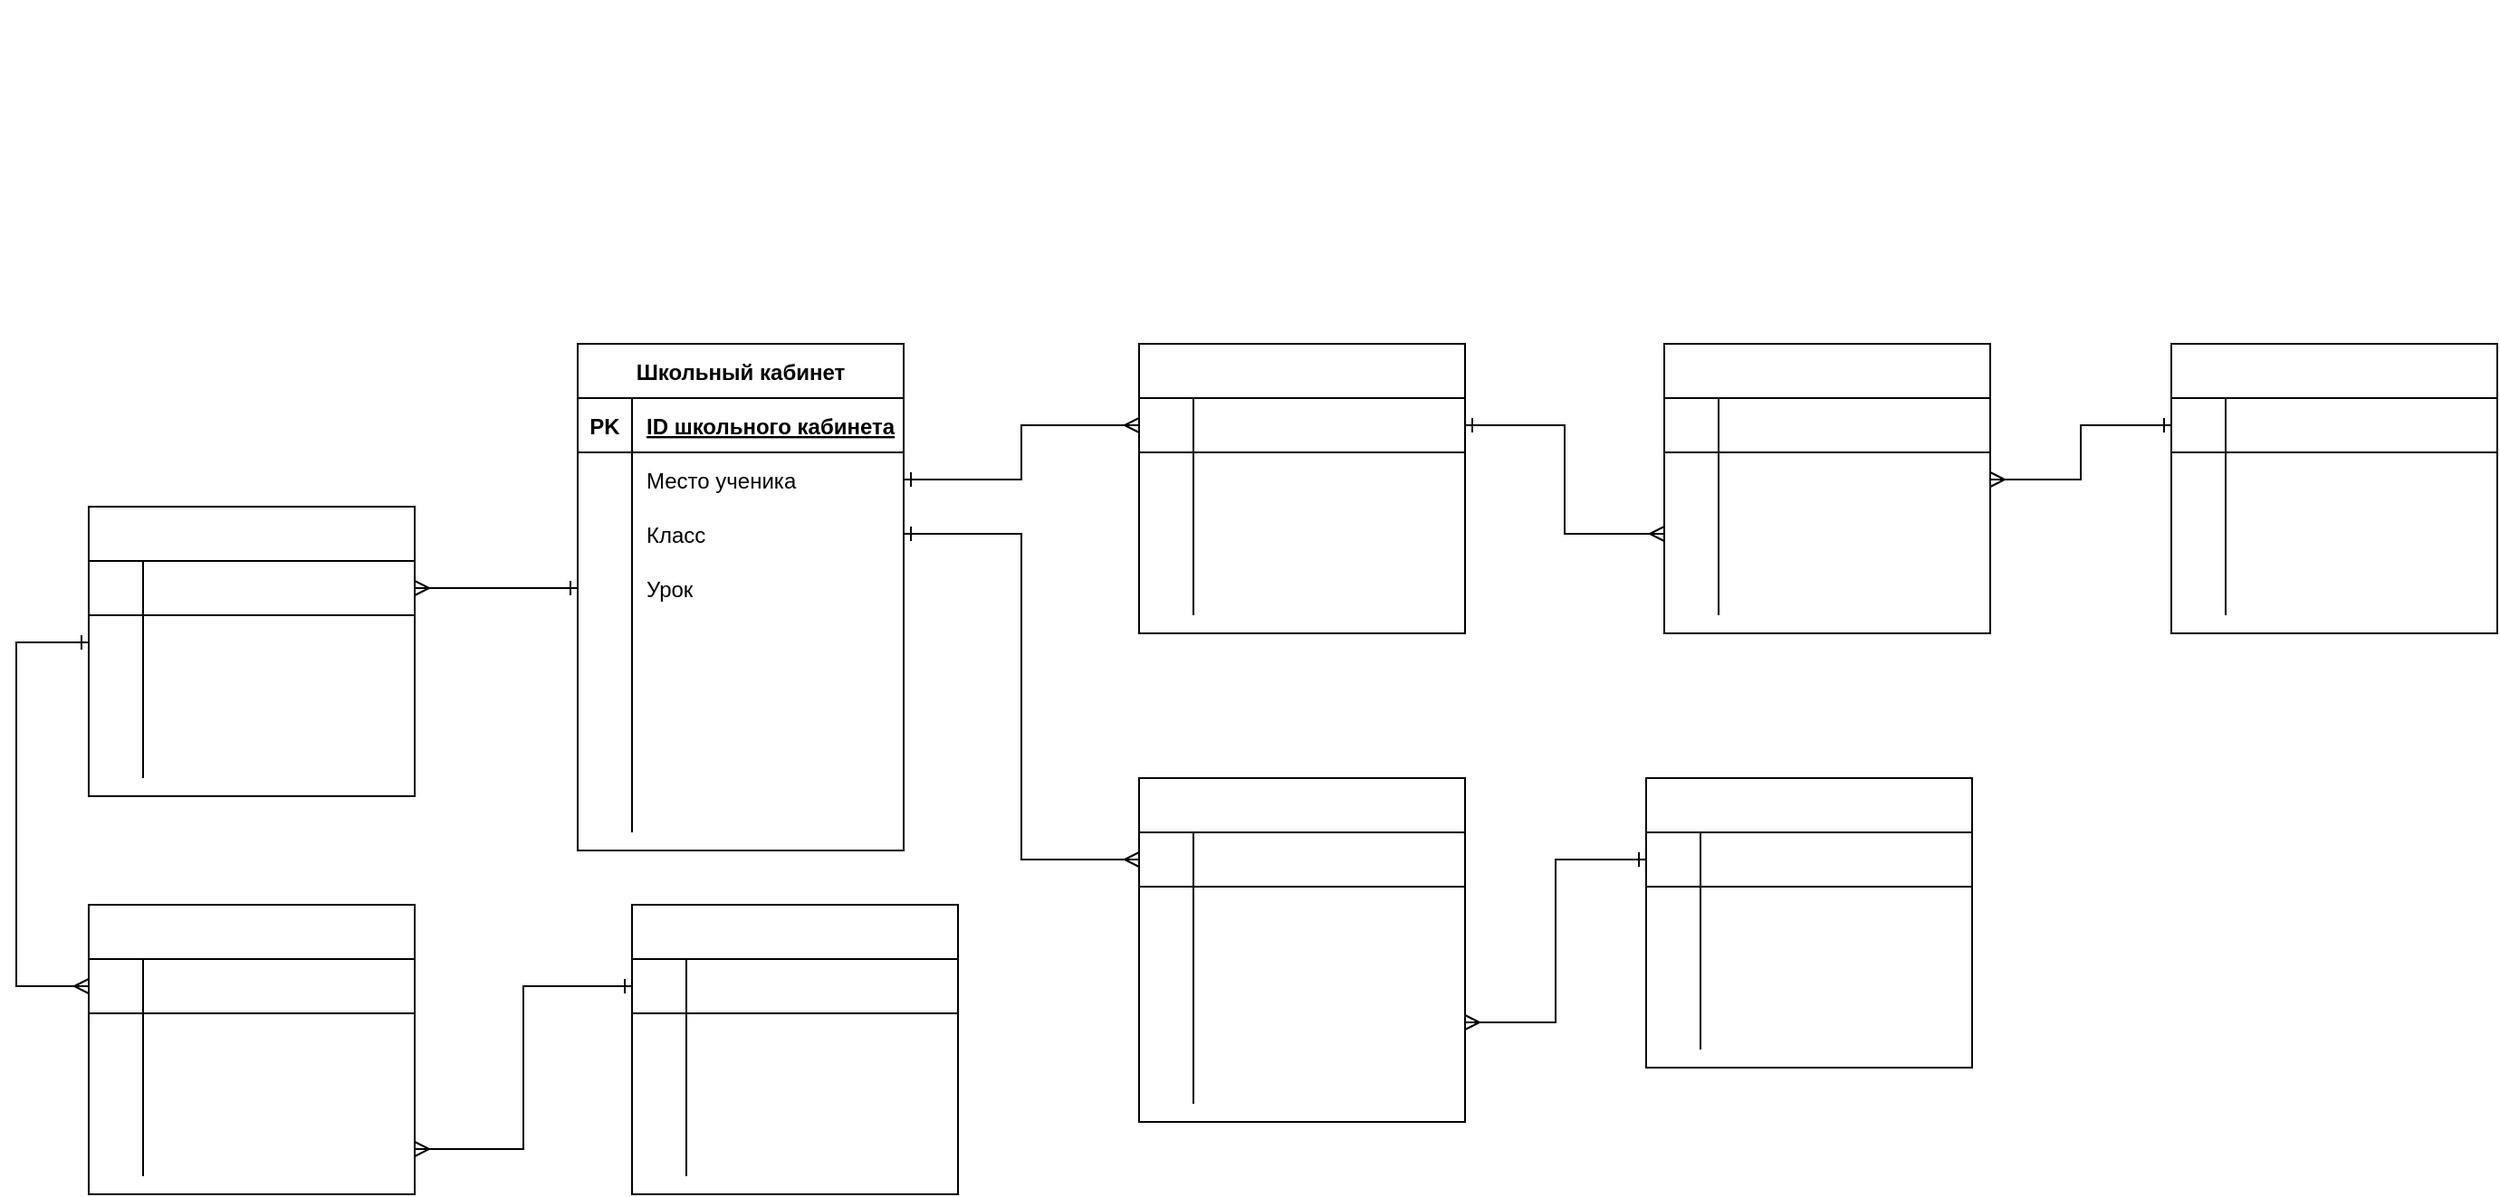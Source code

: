 <mxfile version="20.2.4" type="github">
  <diagram id="mgIscLYzWjG_LxlrnNOY" name="Страница 1">
    <mxGraphModel dx="1822" dy="794" grid="1" gridSize="10" guides="1" tooltips="1" connect="1" arrows="1" fold="1" page="0" pageScale="1" pageWidth="827" pageHeight="1169" math="0" shadow="0">
      <root>
        <mxCell id="0" />
        <mxCell id="1" parent="0" />
        <mxCell id="fdWLdRdIcD11MEyXuw23-1" value="Школьный кабинет" style="shape=table;startSize=30;container=1;collapsible=1;childLayout=tableLayout;fixedRows=1;rowLines=0;fontStyle=1;align=center;resizeLast=1;" vertex="1" parent="1">
          <mxGeometry x="50" y="190" width="180" height="280" as="geometry" />
        </mxCell>
        <mxCell id="fdWLdRdIcD11MEyXuw23-2" value="" style="shape=tableRow;horizontal=0;startSize=0;swimlaneHead=0;swimlaneBody=0;fillColor=none;collapsible=0;dropTarget=0;points=[[0,0.5],[1,0.5]];portConstraint=eastwest;top=0;left=0;right=0;bottom=1;" vertex="1" parent="fdWLdRdIcD11MEyXuw23-1">
          <mxGeometry y="30" width="180" height="30" as="geometry" />
        </mxCell>
        <mxCell id="fdWLdRdIcD11MEyXuw23-3" value="PK" style="shape=partialRectangle;connectable=0;fillColor=none;top=0;left=0;bottom=0;right=0;fontStyle=1;overflow=hidden;" vertex="1" parent="fdWLdRdIcD11MEyXuw23-2">
          <mxGeometry width="30" height="30" as="geometry">
            <mxRectangle width="30" height="30" as="alternateBounds" />
          </mxGeometry>
        </mxCell>
        <mxCell id="fdWLdRdIcD11MEyXuw23-4" value="ID школьного кабинета" style="shape=partialRectangle;connectable=0;fillColor=none;top=0;left=0;bottom=0;right=0;align=left;spacingLeft=6;fontStyle=5;overflow=hidden;" vertex="1" parent="fdWLdRdIcD11MEyXuw23-2">
          <mxGeometry x="30" width="150" height="30" as="geometry">
            <mxRectangle width="150" height="30" as="alternateBounds" />
          </mxGeometry>
        </mxCell>
        <mxCell id="fdWLdRdIcD11MEyXuw23-5" value="" style="shape=tableRow;horizontal=0;startSize=0;swimlaneHead=0;swimlaneBody=0;fillColor=none;collapsible=0;dropTarget=0;points=[[0,0.5],[1,0.5]];portConstraint=eastwest;top=0;left=0;right=0;bottom=0;" vertex="1" parent="fdWLdRdIcD11MEyXuw23-1">
          <mxGeometry y="60" width="180" height="30" as="geometry" />
        </mxCell>
        <mxCell id="fdWLdRdIcD11MEyXuw23-6" value="" style="shape=partialRectangle;connectable=0;fillColor=none;top=0;left=0;bottom=0;right=0;editable=1;overflow=hidden;" vertex="1" parent="fdWLdRdIcD11MEyXuw23-5">
          <mxGeometry width="30" height="30" as="geometry">
            <mxRectangle width="30" height="30" as="alternateBounds" />
          </mxGeometry>
        </mxCell>
        <mxCell id="fdWLdRdIcD11MEyXuw23-7" value="Место ученика" style="shape=partialRectangle;connectable=0;fillColor=none;top=0;left=0;bottom=0;right=0;align=left;spacingLeft=6;overflow=hidden;" vertex="1" parent="fdWLdRdIcD11MEyXuw23-5">
          <mxGeometry x="30" width="150" height="30" as="geometry">
            <mxRectangle width="150" height="30" as="alternateBounds" />
          </mxGeometry>
        </mxCell>
        <mxCell id="fdWLdRdIcD11MEyXuw23-8" value="" style="shape=tableRow;horizontal=0;startSize=0;swimlaneHead=0;swimlaneBody=0;fillColor=none;collapsible=0;dropTarget=0;points=[[0,0.5],[1,0.5]];portConstraint=eastwest;top=0;left=0;right=0;bottom=0;" vertex="1" parent="fdWLdRdIcD11MEyXuw23-1">
          <mxGeometry y="90" width="180" height="30" as="geometry" />
        </mxCell>
        <mxCell id="fdWLdRdIcD11MEyXuw23-9" value="" style="shape=partialRectangle;connectable=0;fillColor=none;top=0;left=0;bottom=0;right=0;editable=1;overflow=hidden;" vertex="1" parent="fdWLdRdIcD11MEyXuw23-8">
          <mxGeometry width="30" height="30" as="geometry">
            <mxRectangle width="30" height="30" as="alternateBounds" />
          </mxGeometry>
        </mxCell>
        <mxCell id="fdWLdRdIcD11MEyXuw23-10" value="Класс" style="shape=partialRectangle;connectable=0;fillColor=none;top=0;left=0;bottom=0;right=0;align=left;spacingLeft=6;overflow=hidden;" vertex="1" parent="fdWLdRdIcD11MEyXuw23-8">
          <mxGeometry x="30" width="150" height="30" as="geometry">
            <mxRectangle width="150" height="30" as="alternateBounds" />
          </mxGeometry>
        </mxCell>
        <mxCell id="fdWLdRdIcD11MEyXuw23-11" value="" style="shape=tableRow;horizontal=0;startSize=0;swimlaneHead=0;swimlaneBody=0;fillColor=none;collapsible=0;dropTarget=0;points=[[0,0.5],[1,0.5]];portConstraint=eastwest;top=0;left=0;right=0;bottom=0;" vertex="1" parent="fdWLdRdIcD11MEyXuw23-1">
          <mxGeometry y="120" width="180" height="30" as="geometry" />
        </mxCell>
        <mxCell id="fdWLdRdIcD11MEyXuw23-12" value="" style="shape=partialRectangle;connectable=0;fillColor=none;top=0;left=0;bottom=0;right=0;editable=1;overflow=hidden;" vertex="1" parent="fdWLdRdIcD11MEyXuw23-11">
          <mxGeometry width="30" height="30" as="geometry">
            <mxRectangle width="30" height="30" as="alternateBounds" />
          </mxGeometry>
        </mxCell>
        <mxCell id="fdWLdRdIcD11MEyXuw23-13" value="Урок" style="shape=partialRectangle;connectable=0;fillColor=none;top=0;left=0;bottom=0;right=0;align=left;spacingLeft=6;overflow=hidden;" vertex="1" parent="fdWLdRdIcD11MEyXuw23-11">
          <mxGeometry x="30" width="150" height="30" as="geometry">
            <mxRectangle width="150" height="30" as="alternateBounds" />
          </mxGeometry>
        </mxCell>
        <mxCell id="fdWLdRdIcD11MEyXuw23-115" value="" style="shape=tableRow;horizontal=0;startSize=0;swimlaneHead=0;swimlaneBody=0;fillColor=none;collapsible=0;dropTarget=0;points=[[0,0.5],[1,0.5]];portConstraint=eastwest;top=0;left=0;right=0;bottom=0;labelBackgroundColor=none;fontSize=14;fontColor=#FFFFFF;" vertex="1" parent="fdWLdRdIcD11MEyXuw23-1">
          <mxGeometry y="150" width="180" height="30" as="geometry" />
        </mxCell>
        <mxCell id="fdWLdRdIcD11MEyXuw23-116" value="" style="shape=partialRectangle;connectable=0;fillColor=none;top=0;left=0;bottom=0;right=0;editable=1;overflow=hidden;labelBackgroundColor=none;fontSize=14;fontColor=#FFFFFF;" vertex="1" parent="fdWLdRdIcD11MEyXuw23-115">
          <mxGeometry width="30" height="30" as="geometry">
            <mxRectangle width="30" height="30" as="alternateBounds" />
          </mxGeometry>
        </mxCell>
        <mxCell id="fdWLdRdIcD11MEyXuw23-117" value="Дата" style="shape=partialRectangle;connectable=0;fillColor=none;top=0;left=0;bottom=0;right=0;align=left;spacingLeft=6;overflow=hidden;labelBackgroundColor=none;fontSize=14;fontColor=#FFFFFF;" vertex="1" parent="fdWLdRdIcD11MEyXuw23-115">
          <mxGeometry x="30" width="150" height="30" as="geometry">
            <mxRectangle width="150" height="30" as="alternateBounds" />
          </mxGeometry>
        </mxCell>
        <mxCell id="fdWLdRdIcD11MEyXuw23-15" value="" style="shape=tableRow;horizontal=0;startSize=0;swimlaneHead=0;swimlaneBody=0;fillColor=none;collapsible=0;dropTarget=0;points=[[0,0.5],[1,0.5]];portConstraint=eastwest;top=0;left=0;right=0;bottom=0;labelBackgroundColor=none;fontSize=14;fontColor=#FFFFFF;" vertex="1" parent="fdWLdRdIcD11MEyXuw23-1">
          <mxGeometry y="180" width="180" height="30" as="geometry" />
        </mxCell>
        <mxCell id="fdWLdRdIcD11MEyXuw23-16" value="" style="shape=partialRectangle;connectable=0;fillColor=none;top=0;left=0;bottom=0;right=0;editable=1;overflow=hidden;labelBackgroundColor=none;fontSize=14;fontColor=#FFFFFF;" vertex="1" parent="fdWLdRdIcD11MEyXuw23-15">
          <mxGeometry width="30" height="30" as="geometry">
            <mxRectangle width="30" height="30" as="alternateBounds" />
          </mxGeometry>
        </mxCell>
        <mxCell id="fdWLdRdIcD11MEyXuw23-17" value="" style="shape=partialRectangle;connectable=0;fillColor=none;top=0;left=0;bottom=0;right=0;align=left;spacingLeft=6;overflow=hidden;labelBackgroundColor=none;fontSize=14;fontColor=#FFFFFF;" vertex="1" parent="fdWLdRdIcD11MEyXuw23-15">
          <mxGeometry x="30" width="150" height="30" as="geometry">
            <mxRectangle width="150" height="30" as="alternateBounds" />
          </mxGeometry>
        </mxCell>
        <mxCell id="fdWLdRdIcD11MEyXuw23-18" value="" style="shape=tableRow;horizontal=0;startSize=0;swimlaneHead=0;swimlaneBody=0;fillColor=none;collapsible=0;dropTarget=0;points=[[0,0.5],[1,0.5]];portConstraint=eastwest;top=0;left=0;right=0;bottom=0;labelBackgroundColor=none;fontSize=14;fontColor=#FFFFFF;" vertex="1" parent="fdWLdRdIcD11MEyXuw23-1">
          <mxGeometry y="210" width="180" height="30" as="geometry" />
        </mxCell>
        <mxCell id="fdWLdRdIcD11MEyXuw23-19" value="" style="shape=partialRectangle;connectable=0;fillColor=none;top=0;left=0;bottom=0;right=0;editable=1;overflow=hidden;labelBackgroundColor=none;fontSize=14;fontColor=#FFFFFF;" vertex="1" parent="fdWLdRdIcD11MEyXuw23-18">
          <mxGeometry width="30" height="30" as="geometry">
            <mxRectangle width="30" height="30" as="alternateBounds" />
          </mxGeometry>
        </mxCell>
        <mxCell id="fdWLdRdIcD11MEyXuw23-20" value="" style="shape=partialRectangle;connectable=0;fillColor=none;top=0;left=0;bottom=0;right=0;align=left;spacingLeft=6;overflow=hidden;labelBackgroundColor=none;fontSize=14;fontColor=#FFFFFF;" vertex="1" parent="fdWLdRdIcD11MEyXuw23-18">
          <mxGeometry x="30" width="150" height="30" as="geometry">
            <mxRectangle width="150" height="30" as="alternateBounds" />
          </mxGeometry>
        </mxCell>
        <mxCell id="fdWLdRdIcD11MEyXuw23-21" value="" style="shape=tableRow;horizontal=0;startSize=0;swimlaneHead=0;swimlaneBody=0;fillColor=none;collapsible=0;dropTarget=0;points=[[0,0.5],[1,0.5]];portConstraint=eastwest;top=0;left=0;right=0;bottom=0;labelBackgroundColor=none;fontSize=14;fontColor=#FFFFFF;" vertex="1" parent="fdWLdRdIcD11MEyXuw23-1">
          <mxGeometry y="240" width="180" height="30" as="geometry" />
        </mxCell>
        <mxCell id="fdWLdRdIcD11MEyXuw23-22" value="" style="shape=partialRectangle;connectable=0;fillColor=none;top=0;left=0;bottom=0;right=0;editable=1;overflow=hidden;labelBackgroundColor=none;fontSize=14;fontColor=#FFFFFF;" vertex="1" parent="fdWLdRdIcD11MEyXuw23-21">
          <mxGeometry width="30" height="30" as="geometry">
            <mxRectangle width="30" height="30" as="alternateBounds" />
          </mxGeometry>
        </mxCell>
        <mxCell id="fdWLdRdIcD11MEyXuw23-23" value="" style="shape=partialRectangle;connectable=0;fillColor=none;top=0;left=0;bottom=0;right=0;align=left;spacingLeft=6;overflow=hidden;labelBackgroundColor=none;fontSize=14;fontColor=#FFFFFF;" vertex="1" parent="fdWLdRdIcD11MEyXuw23-21">
          <mxGeometry x="30" width="150" height="30" as="geometry">
            <mxRectangle width="150" height="30" as="alternateBounds" />
          </mxGeometry>
        </mxCell>
        <mxCell id="fdWLdRdIcD11MEyXuw23-14" value="&lt;font color=&quot;#ffffff&quot;&gt;&lt;span style=&quot;box-sizing: border-box; font-weight: 700; font-family: Roboto, &amp;quot;San Francisco&amp;quot;, &amp;quot;Helvetica Neue&amp;quot;, Helvetica, Arial; font-size: 14px; text-align: start;&quot;&gt;Опишите базу данных для школьного кабинета, в рамках которой можно фиксировать, кто и в какое время сидел за той или иной партой.&lt;/span&gt;&lt;br style=&quot;box-sizing: border-box; font-family: Roboto, &amp;quot;San Francisco&amp;quot;, &amp;quot;Helvetica Neue&amp;quot;, Helvetica, Arial; font-size: 15px; text-align: start;&quot;&gt;&lt;span style=&quot;font-family: Roboto, &amp;quot;San Francisco&amp;quot;, &amp;quot;Helvetica Neue&amp;quot;, Helvetica, Arial; font-size: 15px; text-align: start;&quot;&gt;— Место ученика — это ряд, парта, вариант.&lt;/span&gt;&lt;br style=&quot;box-sizing: border-box; font-family: Roboto, &amp;quot;San Francisco&amp;quot;, &amp;quot;Helvetica Neue&amp;quot;, Helvetica, Arial; font-size: 15px; text-align: start;&quot;&gt;&lt;span style=&quot;font-family: Roboto, &amp;quot;San Francisco&amp;quot;, &amp;quot;Helvetica Neue&amp;quot;, Helvetica, Arial; font-size: 15px; text-align: start;&quot;&gt;— В течение одного дня у разных классов бывает несколько уроков.&lt;/span&gt;&lt;br style=&quot;box-sizing: border-box; font-family: Roboto, &amp;quot;San Francisco&amp;quot;, &amp;quot;Helvetica Neue&amp;quot;, Helvetica, Arial; font-size: 15px; text-align: start;&quot;&gt;&lt;span style=&quot;font-family: Roboto, &amp;quot;San Francisco&amp;quot;, &amp;quot;Helvetica Neue&amp;quot;, Helvetica, Arial; font-size: 15px; text-align: start;&quot;&gt;— Создайте минимум 5 таблиц.&lt;/span&gt;&lt;br style=&quot;box-sizing: border-box; font-family: Roboto, &amp;quot;San Francisco&amp;quot;, &amp;quot;Helvetica Neue&amp;quot;, Helvetica, Arial; font-size: 15px; text-align: start;&quot;&gt;&lt;span style=&quot;font-family: Roboto, &amp;quot;San Francisco&amp;quot;, &amp;quot;Helvetica Neue&amp;quot;, Helvetica, Arial; font-size: 15px; text-align: start;&quot;&gt;— Используйте поля «начало&lt;/span&gt;&lt;u style=&quot;box-sizing: border-box; font-family: Roboto, &amp;quot;San Francisco&amp;quot;, &amp;quot;Helvetica Neue&amp;quot;, Helvetica, Arial; font-size: 15px; text-align: start;&quot;&gt;урока» и «конец&lt;/u&gt;&lt;span style=&quot;font-family: Roboto, &amp;quot;San Francisco&amp;quot;, &amp;quot;Helvetica Neue&amp;quot;, Helvetica, Arial; font-size: 15px; text-align: start;&quot;&gt;урока» с типом данных&amp;nbsp;&lt;/span&gt;&lt;em style=&quot;box-sizing: border-box; font-family: Roboto, &amp;quot;San Francisco&amp;quot;, &amp;quot;Helvetica Neue&amp;quot;, Helvetica, Arial; font-size: 15px; text-align: start;&quot;&gt;TimeStamp&lt;/em&gt;&lt;span style=&quot;font-family: Roboto, &amp;quot;San Francisco&amp;quot;, &amp;quot;Helvetica Neue&amp;quot;, Helvetica, Arial; font-size: 15px; text-align: start;&quot;&gt;.&lt;/span&gt;&lt;/font&gt;" style="text;html=1;strokeColor=none;fillColor=none;align=center;verticalAlign=middle;whiteSpace=wrap;rounded=0;" vertex="1" parent="1">
          <mxGeometry x="-60" width="1060" height="170" as="geometry" />
        </mxCell>
        <mxCell id="fdWLdRdIcD11MEyXuw23-46" value="Место ученика" style="shape=table;startSize=30;container=1;collapsible=1;childLayout=tableLayout;fixedRows=1;rowLines=0;fontStyle=1;align=center;resizeLast=1;labelBackgroundColor=none;fontSize=14;fontColor=#FFFFFF;" vertex="1" parent="1">
          <mxGeometry x="360" y="190" width="180" height="160" as="geometry" />
        </mxCell>
        <mxCell id="fdWLdRdIcD11MEyXuw23-47" value="" style="shape=tableRow;horizontal=0;startSize=0;swimlaneHead=0;swimlaneBody=0;fillColor=none;collapsible=0;dropTarget=0;points=[[0,0.5],[1,0.5]];portConstraint=eastwest;top=0;left=0;right=0;bottom=1;labelBackgroundColor=none;fontSize=14;fontColor=#FFFFFF;" vertex="1" parent="fdWLdRdIcD11MEyXuw23-46">
          <mxGeometry y="30" width="180" height="30" as="geometry" />
        </mxCell>
        <mxCell id="fdWLdRdIcD11MEyXuw23-48" value="PK" style="shape=partialRectangle;connectable=0;fillColor=none;top=0;left=0;bottom=0;right=0;fontStyle=1;overflow=hidden;labelBackgroundColor=none;fontSize=14;fontColor=#FFFFFF;" vertex="1" parent="fdWLdRdIcD11MEyXuw23-47">
          <mxGeometry width="30" height="30" as="geometry">
            <mxRectangle width="30" height="30" as="alternateBounds" />
          </mxGeometry>
        </mxCell>
        <mxCell id="fdWLdRdIcD11MEyXuw23-49" value="ID места ученика" style="shape=partialRectangle;connectable=0;fillColor=none;top=0;left=0;bottom=0;right=0;align=left;spacingLeft=6;fontStyle=5;overflow=hidden;labelBackgroundColor=none;fontSize=14;fontColor=#FFFFFF;" vertex="1" parent="fdWLdRdIcD11MEyXuw23-47">
          <mxGeometry x="30" width="150" height="30" as="geometry">
            <mxRectangle width="150" height="30" as="alternateBounds" />
          </mxGeometry>
        </mxCell>
        <mxCell id="fdWLdRdIcD11MEyXuw23-50" value="" style="shape=tableRow;horizontal=0;startSize=0;swimlaneHead=0;swimlaneBody=0;fillColor=none;collapsible=0;dropTarget=0;points=[[0,0.5],[1,0.5]];portConstraint=eastwest;top=0;left=0;right=0;bottom=0;labelBackgroundColor=none;fontSize=14;fontColor=#FFFFFF;" vertex="1" parent="fdWLdRdIcD11MEyXuw23-46">
          <mxGeometry y="60" width="180" height="30" as="geometry" />
        </mxCell>
        <mxCell id="fdWLdRdIcD11MEyXuw23-51" value="" style="shape=partialRectangle;connectable=0;fillColor=none;top=0;left=0;bottom=0;right=0;editable=1;overflow=hidden;labelBackgroundColor=none;fontSize=14;fontColor=#FFFFFF;" vertex="1" parent="fdWLdRdIcD11MEyXuw23-50">
          <mxGeometry width="30" height="30" as="geometry">
            <mxRectangle width="30" height="30" as="alternateBounds" />
          </mxGeometry>
        </mxCell>
        <mxCell id="fdWLdRdIcD11MEyXuw23-52" value="Ряд" style="shape=partialRectangle;connectable=0;fillColor=none;top=0;left=0;bottom=0;right=0;align=left;spacingLeft=6;overflow=hidden;labelBackgroundColor=none;fontSize=14;fontColor=#FFFFFF;" vertex="1" parent="fdWLdRdIcD11MEyXuw23-50">
          <mxGeometry x="30" width="150" height="30" as="geometry">
            <mxRectangle width="150" height="30" as="alternateBounds" />
          </mxGeometry>
        </mxCell>
        <mxCell id="fdWLdRdIcD11MEyXuw23-53" value="" style="shape=tableRow;horizontal=0;startSize=0;swimlaneHead=0;swimlaneBody=0;fillColor=none;collapsible=0;dropTarget=0;points=[[0,0.5],[1,0.5]];portConstraint=eastwest;top=0;left=0;right=0;bottom=0;labelBackgroundColor=none;fontSize=14;fontColor=#FFFFFF;" vertex="1" parent="fdWLdRdIcD11MEyXuw23-46">
          <mxGeometry y="90" width="180" height="30" as="geometry" />
        </mxCell>
        <mxCell id="fdWLdRdIcD11MEyXuw23-54" value="" style="shape=partialRectangle;connectable=0;fillColor=none;top=0;left=0;bottom=0;right=0;editable=1;overflow=hidden;labelBackgroundColor=none;fontSize=14;fontColor=#FFFFFF;" vertex="1" parent="fdWLdRdIcD11MEyXuw23-53">
          <mxGeometry width="30" height="30" as="geometry">
            <mxRectangle width="30" height="30" as="alternateBounds" />
          </mxGeometry>
        </mxCell>
        <mxCell id="fdWLdRdIcD11MEyXuw23-55" value="Парта" style="shape=partialRectangle;connectable=0;fillColor=none;top=0;left=0;bottom=0;right=0;align=left;spacingLeft=6;overflow=hidden;labelBackgroundColor=none;fontSize=14;fontColor=#FFFFFF;" vertex="1" parent="fdWLdRdIcD11MEyXuw23-53">
          <mxGeometry x="30" width="150" height="30" as="geometry">
            <mxRectangle width="150" height="30" as="alternateBounds" />
          </mxGeometry>
        </mxCell>
        <mxCell id="fdWLdRdIcD11MEyXuw23-56" value="" style="shape=tableRow;horizontal=0;startSize=0;swimlaneHead=0;swimlaneBody=0;fillColor=none;collapsible=0;dropTarget=0;points=[[0,0.5],[1,0.5]];portConstraint=eastwest;top=0;left=0;right=0;bottom=0;labelBackgroundColor=none;fontSize=14;fontColor=#FFFFFF;" vertex="1" parent="fdWLdRdIcD11MEyXuw23-46">
          <mxGeometry y="120" width="180" height="30" as="geometry" />
        </mxCell>
        <mxCell id="fdWLdRdIcD11MEyXuw23-57" value="" style="shape=partialRectangle;connectable=0;fillColor=none;top=0;left=0;bottom=0;right=0;editable=1;overflow=hidden;labelBackgroundColor=none;fontSize=14;fontColor=#FFFFFF;" vertex="1" parent="fdWLdRdIcD11MEyXuw23-56">
          <mxGeometry width="30" height="30" as="geometry">
            <mxRectangle width="30" height="30" as="alternateBounds" />
          </mxGeometry>
        </mxCell>
        <mxCell id="fdWLdRdIcD11MEyXuw23-58" value="Вариант" style="shape=partialRectangle;connectable=0;fillColor=none;top=0;left=0;bottom=0;right=0;align=left;spacingLeft=6;overflow=hidden;labelBackgroundColor=none;fontSize=14;fontColor=#FFFFFF;" vertex="1" parent="fdWLdRdIcD11MEyXuw23-56">
          <mxGeometry x="30" width="150" height="30" as="geometry">
            <mxRectangle width="150" height="30" as="alternateBounds" />
          </mxGeometry>
        </mxCell>
        <mxCell id="fdWLdRdIcD11MEyXuw23-59" value="Класс" style="shape=table;startSize=30;container=1;collapsible=1;childLayout=tableLayout;fixedRows=1;rowLines=0;fontStyle=1;align=center;resizeLast=1;labelBackgroundColor=none;fontSize=14;fontColor=#FFFFFF;" vertex="1" parent="1">
          <mxGeometry x="360" y="430" width="180" height="190" as="geometry" />
        </mxCell>
        <mxCell id="fdWLdRdIcD11MEyXuw23-60" value="" style="shape=tableRow;horizontal=0;startSize=0;swimlaneHead=0;swimlaneBody=0;fillColor=none;collapsible=0;dropTarget=0;points=[[0,0.5],[1,0.5]];portConstraint=eastwest;top=0;left=0;right=0;bottom=1;labelBackgroundColor=none;fontSize=14;fontColor=#FFFFFF;" vertex="1" parent="fdWLdRdIcD11MEyXuw23-59">
          <mxGeometry y="30" width="180" height="30" as="geometry" />
        </mxCell>
        <mxCell id="fdWLdRdIcD11MEyXuw23-61" value="PK" style="shape=partialRectangle;connectable=0;fillColor=none;top=0;left=0;bottom=0;right=0;fontStyle=1;overflow=hidden;labelBackgroundColor=none;fontSize=14;fontColor=#FFFFFF;" vertex="1" parent="fdWLdRdIcD11MEyXuw23-60">
          <mxGeometry width="30" height="30" as="geometry">
            <mxRectangle width="30" height="30" as="alternateBounds" />
          </mxGeometry>
        </mxCell>
        <mxCell id="fdWLdRdIcD11MEyXuw23-62" value="ID класса" style="shape=partialRectangle;connectable=0;fillColor=none;top=0;left=0;bottom=0;right=0;align=left;spacingLeft=6;fontStyle=5;overflow=hidden;labelBackgroundColor=none;fontSize=14;fontColor=#FFFFFF;" vertex="1" parent="fdWLdRdIcD11MEyXuw23-60">
          <mxGeometry x="30" width="150" height="30" as="geometry">
            <mxRectangle width="150" height="30" as="alternateBounds" />
          </mxGeometry>
        </mxCell>
        <mxCell id="fdWLdRdIcD11MEyXuw23-66" value="" style="shape=tableRow;horizontal=0;startSize=0;swimlaneHead=0;swimlaneBody=0;fillColor=none;collapsible=0;dropTarget=0;points=[[0,0.5],[1,0.5]];portConstraint=eastwest;top=0;left=0;right=0;bottom=0;labelBackgroundColor=none;fontSize=14;fontColor=#FFFFFF;" vertex="1" parent="fdWLdRdIcD11MEyXuw23-59">
          <mxGeometry y="60" width="180" height="30" as="geometry" />
        </mxCell>
        <mxCell id="fdWLdRdIcD11MEyXuw23-67" value="" style="shape=partialRectangle;connectable=0;fillColor=none;top=0;left=0;bottom=0;right=0;editable=1;overflow=hidden;labelBackgroundColor=none;fontSize=14;fontColor=#FFFFFF;" vertex="1" parent="fdWLdRdIcD11MEyXuw23-66">
          <mxGeometry width="30" height="30" as="geometry">
            <mxRectangle width="30" height="30" as="alternateBounds" />
          </mxGeometry>
        </mxCell>
        <mxCell id="fdWLdRdIcD11MEyXuw23-68" value="Буква" style="shape=partialRectangle;connectable=0;fillColor=none;top=0;left=0;bottom=0;right=0;align=left;spacingLeft=6;overflow=hidden;labelBackgroundColor=none;fontSize=14;fontColor=#FFFFFF;" vertex="1" parent="fdWLdRdIcD11MEyXuw23-66">
          <mxGeometry x="30" width="150" height="30" as="geometry">
            <mxRectangle width="150" height="30" as="alternateBounds" />
          </mxGeometry>
        </mxCell>
        <mxCell id="fdWLdRdIcD11MEyXuw23-69" value="" style="shape=tableRow;horizontal=0;startSize=0;swimlaneHead=0;swimlaneBody=0;fillColor=none;collapsible=0;dropTarget=0;points=[[0,0.5],[1,0.5]];portConstraint=eastwest;top=0;left=0;right=0;bottom=0;labelBackgroundColor=none;fontSize=14;fontColor=#FFFFFF;" vertex="1" parent="fdWLdRdIcD11MEyXuw23-59">
          <mxGeometry y="90" width="180" height="30" as="geometry" />
        </mxCell>
        <mxCell id="fdWLdRdIcD11MEyXuw23-70" value="" style="shape=partialRectangle;connectable=0;fillColor=none;top=0;left=0;bottom=0;right=0;editable=1;overflow=hidden;labelBackgroundColor=none;fontSize=14;fontColor=#FFFFFF;" vertex="1" parent="fdWLdRdIcD11MEyXuw23-69">
          <mxGeometry width="30" height="30" as="geometry">
            <mxRectangle width="30" height="30" as="alternateBounds" />
          </mxGeometry>
        </mxCell>
        <mxCell id="fdWLdRdIcD11MEyXuw23-71" value="Номер класса" style="shape=partialRectangle;connectable=0;fillColor=none;top=0;left=0;bottom=0;right=0;align=left;spacingLeft=6;overflow=hidden;labelBackgroundColor=none;fontSize=14;fontColor=#FFFFFF;" vertex="1" parent="fdWLdRdIcD11MEyXuw23-69">
          <mxGeometry x="30" width="150" height="30" as="geometry">
            <mxRectangle width="150" height="30" as="alternateBounds" />
          </mxGeometry>
        </mxCell>
        <mxCell id="fdWLdRdIcD11MEyXuw23-72" value="" style="shape=tableRow;horizontal=0;startSize=0;swimlaneHead=0;swimlaneBody=0;fillColor=none;collapsible=0;dropTarget=0;points=[[0,0.5],[1,0.5]];portConstraint=eastwest;top=0;left=0;right=0;bottom=0;labelBackgroundColor=none;fontSize=14;fontColor=#FFFFFF;" vertex="1" parent="fdWLdRdIcD11MEyXuw23-59">
          <mxGeometry y="120" width="180" height="30" as="geometry" />
        </mxCell>
        <mxCell id="fdWLdRdIcD11MEyXuw23-73" value="" style="shape=partialRectangle;connectable=0;fillColor=none;top=0;left=0;bottom=0;right=0;editable=1;overflow=hidden;labelBackgroundColor=none;fontSize=14;fontColor=#FFFFFF;" vertex="1" parent="fdWLdRdIcD11MEyXuw23-72">
          <mxGeometry width="30" height="30" as="geometry">
            <mxRectangle width="30" height="30" as="alternateBounds" />
          </mxGeometry>
        </mxCell>
        <mxCell id="fdWLdRdIcD11MEyXuw23-74" value="Кл. руководитель" style="shape=partialRectangle;connectable=0;fillColor=none;top=0;left=0;bottom=0;right=0;align=left;spacingLeft=6;overflow=hidden;labelBackgroundColor=none;fontSize=14;fontColor=#FFFFFF;" vertex="1" parent="fdWLdRdIcD11MEyXuw23-72">
          <mxGeometry x="30" width="150" height="30" as="geometry">
            <mxRectangle width="150" height="30" as="alternateBounds" />
          </mxGeometry>
        </mxCell>
        <mxCell id="fdWLdRdIcD11MEyXuw23-63" value="" style="shape=tableRow;horizontal=0;startSize=0;swimlaneHead=0;swimlaneBody=0;fillColor=none;collapsible=0;dropTarget=0;points=[[0,0.5],[1,0.5]];portConstraint=eastwest;top=0;left=0;right=0;bottom=0;labelBackgroundColor=none;fontSize=14;fontColor=#FFFFFF;" vertex="1" parent="fdWLdRdIcD11MEyXuw23-59">
          <mxGeometry y="150" width="180" height="30" as="geometry" />
        </mxCell>
        <mxCell id="fdWLdRdIcD11MEyXuw23-64" value="" style="shape=partialRectangle;connectable=0;fillColor=none;top=0;left=0;bottom=0;right=0;editable=1;overflow=hidden;labelBackgroundColor=none;fontSize=14;fontColor=#FFFFFF;" vertex="1" parent="fdWLdRdIcD11MEyXuw23-63">
          <mxGeometry width="30" height="30" as="geometry">
            <mxRectangle width="30" height="30" as="alternateBounds" />
          </mxGeometry>
        </mxCell>
        <mxCell id="fdWLdRdIcD11MEyXuw23-65" value="" style="shape=partialRectangle;connectable=0;fillColor=none;top=0;left=0;bottom=0;right=0;align=left;spacingLeft=6;overflow=hidden;labelBackgroundColor=none;fontSize=14;fontColor=#FFFFFF;" vertex="1" parent="fdWLdRdIcD11MEyXuw23-63">
          <mxGeometry x="30" width="150" height="30" as="geometry">
            <mxRectangle width="150" height="30" as="alternateBounds" />
          </mxGeometry>
        </mxCell>
        <mxCell id="fdWLdRdIcD11MEyXuw23-75" value="Урок" style="shape=table;startSize=30;container=1;collapsible=1;childLayout=tableLayout;fixedRows=1;rowLines=0;fontStyle=1;align=center;resizeLast=1;labelBackgroundColor=none;fontSize=14;fontColor=#FFFFFF;" vertex="1" parent="1">
          <mxGeometry x="-220" y="280" width="180" height="160" as="geometry" />
        </mxCell>
        <mxCell id="fdWLdRdIcD11MEyXuw23-76" value="" style="shape=tableRow;horizontal=0;startSize=0;swimlaneHead=0;swimlaneBody=0;fillColor=none;collapsible=0;dropTarget=0;points=[[0,0.5],[1,0.5]];portConstraint=eastwest;top=0;left=0;right=0;bottom=1;labelBackgroundColor=none;fontSize=14;fontColor=#FFFFFF;" vertex="1" parent="fdWLdRdIcD11MEyXuw23-75">
          <mxGeometry y="30" width="180" height="30" as="geometry" />
        </mxCell>
        <mxCell id="fdWLdRdIcD11MEyXuw23-77" value="PK" style="shape=partialRectangle;connectable=0;fillColor=none;top=0;left=0;bottom=0;right=0;fontStyle=1;overflow=hidden;labelBackgroundColor=none;fontSize=14;fontColor=#FFFFFF;" vertex="1" parent="fdWLdRdIcD11MEyXuw23-76">
          <mxGeometry width="30" height="30" as="geometry">
            <mxRectangle width="30" height="30" as="alternateBounds" />
          </mxGeometry>
        </mxCell>
        <mxCell id="fdWLdRdIcD11MEyXuw23-78" value="ID урока" style="shape=partialRectangle;connectable=0;fillColor=none;top=0;left=0;bottom=0;right=0;align=left;spacingLeft=6;fontStyle=5;overflow=hidden;labelBackgroundColor=none;fontSize=14;fontColor=#FFFFFF;" vertex="1" parent="fdWLdRdIcD11MEyXuw23-76">
          <mxGeometry x="30" width="150" height="30" as="geometry">
            <mxRectangle width="150" height="30" as="alternateBounds" />
          </mxGeometry>
        </mxCell>
        <mxCell id="fdWLdRdIcD11MEyXuw23-79" value="" style="shape=tableRow;horizontal=0;startSize=0;swimlaneHead=0;swimlaneBody=0;fillColor=none;collapsible=0;dropTarget=0;points=[[0,0.5],[1,0.5]];portConstraint=eastwest;top=0;left=0;right=0;bottom=0;labelBackgroundColor=none;fontSize=14;fontColor=#FFFFFF;" vertex="1" parent="fdWLdRdIcD11MEyXuw23-75">
          <mxGeometry y="60" width="180" height="30" as="geometry" />
        </mxCell>
        <mxCell id="fdWLdRdIcD11MEyXuw23-80" value="" style="shape=partialRectangle;connectable=0;fillColor=none;top=0;left=0;bottom=0;right=0;editable=1;overflow=hidden;labelBackgroundColor=none;fontSize=14;fontColor=#FFFFFF;" vertex="1" parent="fdWLdRdIcD11MEyXuw23-79">
          <mxGeometry width="30" height="30" as="geometry">
            <mxRectangle width="30" height="30" as="alternateBounds" />
          </mxGeometry>
        </mxCell>
        <mxCell id="fdWLdRdIcD11MEyXuw23-81" value="Название урока" style="shape=partialRectangle;connectable=0;fillColor=none;top=0;left=0;bottom=0;right=0;align=left;spacingLeft=6;overflow=hidden;labelBackgroundColor=none;fontSize=14;fontColor=#FFFFFF;" vertex="1" parent="fdWLdRdIcD11MEyXuw23-79">
          <mxGeometry x="30" width="150" height="30" as="geometry">
            <mxRectangle width="150" height="30" as="alternateBounds" />
          </mxGeometry>
        </mxCell>
        <mxCell id="fdWLdRdIcD11MEyXuw23-82" value="" style="shape=tableRow;horizontal=0;startSize=0;swimlaneHead=0;swimlaneBody=0;fillColor=none;collapsible=0;dropTarget=0;points=[[0,0.5],[1,0.5]];portConstraint=eastwest;top=0;left=0;right=0;bottom=0;labelBackgroundColor=none;fontSize=14;fontColor=#FFFFFF;" vertex="1" parent="fdWLdRdIcD11MEyXuw23-75">
          <mxGeometry y="90" width="180" height="30" as="geometry" />
        </mxCell>
        <mxCell id="fdWLdRdIcD11MEyXuw23-83" value="" style="shape=partialRectangle;connectable=0;fillColor=none;top=0;left=0;bottom=0;right=0;editable=1;overflow=hidden;labelBackgroundColor=none;fontSize=14;fontColor=#FFFFFF;" vertex="1" parent="fdWLdRdIcD11MEyXuw23-82">
          <mxGeometry width="30" height="30" as="geometry">
            <mxRectangle width="30" height="30" as="alternateBounds" />
          </mxGeometry>
        </mxCell>
        <mxCell id="fdWLdRdIcD11MEyXuw23-84" value="Начало урока" style="shape=partialRectangle;connectable=0;fillColor=none;top=0;left=0;bottom=0;right=0;align=left;spacingLeft=6;overflow=hidden;labelBackgroundColor=none;fontSize=14;fontColor=#FFFFFF;" vertex="1" parent="fdWLdRdIcD11MEyXuw23-82">
          <mxGeometry x="30" width="150" height="30" as="geometry">
            <mxRectangle width="150" height="30" as="alternateBounds" />
          </mxGeometry>
        </mxCell>
        <mxCell id="fdWLdRdIcD11MEyXuw23-85" value="" style="shape=tableRow;horizontal=0;startSize=0;swimlaneHead=0;swimlaneBody=0;fillColor=none;collapsible=0;dropTarget=0;points=[[0,0.5],[1,0.5]];portConstraint=eastwest;top=0;left=0;right=0;bottom=0;labelBackgroundColor=none;fontSize=14;fontColor=#FFFFFF;" vertex="1" parent="fdWLdRdIcD11MEyXuw23-75">
          <mxGeometry y="120" width="180" height="30" as="geometry" />
        </mxCell>
        <mxCell id="fdWLdRdIcD11MEyXuw23-86" value="" style="shape=partialRectangle;connectable=0;fillColor=none;top=0;left=0;bottom=0;right=0;editable=1;overflow=hidden;labelBackgroundColor=none;fontSize=14;fontColor=#FFFFFF;" vertex="1" parent="fdWLdRdIcD11MEyXuw23-85">
          <mxGeometry width="30" height="30" as="geometry">
            <mxRectangle width="30" height="30" as="alternateBounds" />
          </mxGeometry>
        </mxCell>
        <mxCell id="fdWLdRdIcD11MEyXuw23-87" value="Конец урока" style="shape=partialRectangle;connectable=0;fillColor=none;top=0;left=0;bottom=0;right=0;align=left;spacingLeft=6;overflow=hidden;labelBackgroundColor=none;fontSize=14;fontColor=#FFFFFF;" vertex="1" parent="fdWLdRdIcD11MEyXuw23-85">
          <mxGeometry x="30" width="150" height="30" as="geometry">
            <mxRectangle width="150" height="30" as="alternateBounds" />
          </mxGeometry>
        </mxCell>
        <mxCell id="fdWLdRdIcD11MEyXuw23-88" value="Ученик" style="shape=table;startSize=30;container=1;collapsible=1;childLayout=tableLayout;fixedRows=1;rowLines=0;fontStyle=1;align=center;resizeLast=1;labelBackgroundColor=none;fontSize=14;fontColor=#FFFFFF;" vertex="1" parent="1">
          <mxGeometry x="930" y="190" width="180" height="160" as="geometry" />
        </mxCell>
        <mxCell id="fdWLdRdIcD11MEyXuw23-89" value="" style="shape=tableRow;horizontal=0;startSize=0;swimlaneHead=0;swimlaneBody=0;fillColor=none;collapsible=0;dropTarget=0;points=[[0,0.5],[1,0.5]];portConstraint=eastwest;top=0;left=0;right=0;bottom=1;labelBackgroundColor=none;fontSize=14;fontColor=#FFFFFF;" vertex="1" parent="fdWLdRdIcD11MEyXuw23-88">
          <mxGeometry y="30" width="180" height="30" as="geometry" />
        </mxCell>
        <mxCell id="fdWLdRdIcD11MEyXuw23-90" value="PK" style="shape=partialRectangle;connectable=0;fillColor=none;top=0;left=0;bottom=0;right=0;fontStyle=1;overflow=hidden;labelBackgroundColor=none;fontSize=14;fontColor=#FFFFFF;" vertex="1" parent="fdWLdRdIcD11MEyXuw23-89">
          <mxGeometry width="30" height="30" as="geometry">
            <mxRectangle width="30" height="30" as="alternateBounds" />
          </mxGeometry>
        </mxCell>
        <mxCell id="fdWLdRdIcD11MEyXuw23-91" value="ID ученика" style="shape=partialRectangle;connectable=0;fillColor=none;top=0;left=0;bottom=0;right=0;align=left;spacingLeft=6;fontStyle=5;overflow=hidden;labelBackgroundColor=none;fontSize=14;fontColor=#FFFFFF;" vertex="1" parent="fdWLdRdIcD11MEyXuw23-89">
          <mxGeometry x="30" width="150" height="30" as="geometry">
            <mxRectangle width="150" height="30" as="alternateBounds" />
          </mxGeometry>
        </mxCell>
        <mxCell id="fdWLdRdIcD11MEyXuw23-92" value="" style="shape=tableRow;horizontal=0;startSize=0;swimlaneHead=0;swimlaneBody=0;fillColor=none;collapsible=0;dropTarget=0;points=[[0,0.5],[1,0.5]];portConstraint=eastwest;top=0;left=0;right=0;bottom=0;labelBackgroundColor=none;fontSize=14;fontColor=#FFFFFF;" vertex="1" parent="fdWLdRdIcD11MEyXuw23-88">
          <mxGeometry y="60" width="180" height="30" as="geometry" />
        </mxCell>
        <mxCell id="fdWLdRdIcD11MEyXuw23-93" value="" style="shape=partialRectangle;connectable=0;fillColor=none;top=0;left=0;bottom=0;right=0;editable=1;overflow=hidden;labelBackgroundColor=none;fontSize=14;fontColor=#FFFFFF;" vertex="1" parent="fdWLdRdIcD11MEyXuw23-92">
          <mxGeometry width="30" height="30" as="geometry">
            <mxRectangle width="30" height="30" as="alternateBounds" />
          </mxGeometry>
        </mxCell>
        <mxCell id="fdWLdRdIcD11MEyXuw23-94" value="ФИО" style="shape=partialRectangle;connectable=0;fillColor=none;top=0;left=0;bottom=0;right=0;align=left;spacingLeft=6;overflow=hidden;labelBackgroundColor=none;fontSize=14;fontColor=#FFFFFF;" vertex="1" parent="fdWLdRdIcD11MEyXuw23-92">
          <mxGeometry x="30" width="150" height="30" as="geometry">
            <mxRectangle width="150" height="30" as="alternateBounds" />
          </mxGeometry>
        </mxCell>
        <mxCell id="fdWLdRdIcD11MEyXuw23-95" value="" style="shape=tableRow;horizontal=0;startSize=0;swimlaneHead=0;swimlaneBody=0;fillColor=none;collapsible=0;dropTarget=0;points=[[0,0.5],[1,0.5]];portConstraint=eastwest;top=0;left=0;right=0;bottom=0;labelBackgroundColor=none;fontSize=14;fontColor=#FFFFFF;" vertex="1" parent="fdWLdRdIcD11MEyXuw23-88">
          <mxGeometry y="90" width="180" height="30" as="geometry" />
        </mxCell>
        <mxCell id="fdWLdRdIcD11MEyXuw23-96" value="" style="shape=partialRectangle;connectable=0;fillColor=none;top=0;left=0;bottom=0;right=0;editable=1;overflow=hidden;labelBackgroundColor=none;fontSize=14;fontColor=#FFFFFF;" vertex="1" parent="fdWLdRdIcD11MEyXuw23-95">
          <mxGeometry width="30" height="30" as="geometry">
            <mxRectangle width="30" height="30" as="alternateBounds" />
          </mxGeometry>
        </mxCell>
        <mxCell id="fdWLdRdIcD11MEyXuw23-97" value="Телефон" style="shape=partialRectangle;connectable=0;fillColor=none;top=0;left=0;bottom=0;right=0;align=left;spacingLeft=6;overflow=hidden;labelBackgroundColor=none;fontSize=14;fontColor=#FFFFFF;" vertex="1" parent="fdWLdRdIcD11MEyXuw23-95">
          <mxGeometry x="30" width="150" height="30" as="geometry">
            <mxRectangle width="150" height="30" as="alternateBounds" />
          </mxGeometry>
        </mxCell>
        <mxCell id="fdWLdRdIcD11MEyXuw23-98" value="" style="shape=tableRow;horizontal=0;startSize=0;swimlaneHead=0;swimlaneBody=0;fillColor=none;collapsible=0;dropTarget=0;points=[[0,0.5],[1,0.5]];portConstraint=eastwest;top=0;left=0;right=0;bottom=0;labelBackgroundColor=none;fontSize=14;fontColor=#FFFFFF;" vertex="1" parent="fdWLdRdIcD11MEyXuw23-88">
          <mxGeometry y="120" width="180" height="30" as="geometry" />
        </mxCell>
        <mxCell id="fdWLdRdIcD11MEyXuw23-99" value="" style="shape=partialRectangle;connectable=0;fillColor=none;top=0;left=0;bottom=0;right=0;editable=1;overflow=hidden;labelBackgroundColor=none;fontSize=14;fontColor=#FFFFFF;" vertex="1" parent="fdWLdRdIcD11MEyXuw23-98">
          <mxGeometry width="30" height="30" as="geometry">
            <mxRectangle width="30" height="30" as="alternateBounds" />
          </mxGeometry>
        </mxCell>
        <mxCell id="fdWLdRdIcD11MEyXuw23-100" value="" style="shape=partialRectangle;connectable=0;fillColor=none;top=0;left=0;bottom=0;right=0;align=left;spacingLeft=6;overflow=hidden;labelBackgroundColor=none;fontSize=14;fontColor=#FFFFFF;" vertex="1" parent="fdWLdRdIcD11MEyXuw23-98">
          <mxGeometry x="30" width="150" height="30" as="geometry">
            <mxRectangle width="150" height="30" as="alternateBounds" />
          </mxGeometry>
        </mxCell>
        <mxCell id="fdWLdRdIcD11MEyXuw23-101" value="Ученик-Место" style="shape=table;startSize=30;container=1;collapsible=1;childLayout=tableLayout;fixedRows=1;rowLines=0;fontStyle=1;align=center;resizeLast=1;labelBackgroundColor=none;fontSize=14;fontColor=#FFFFFF;" vertex="1" parent="1">
          <mxGeometry x="650" y="190" width="180" height="160" as="geometry" />
        </mxCell>
        <mxCell id="fdWLdRdIcD11MEyXuw23-102" value="" style="shape=tableRow;horizontal=0;startSize=0;swimlaneHead=0;swimlaneBody=0;fillColor=none;collapsible=0;dropTarget=0;points=[[0,0.5],[1,0.5]];portConstraint=eastwest;top=0;left=0;right=0;bottom=1;labelBackgroundColor=none;fontSize=14;fontColor=#FFFFFF;" vertex="1" parent="fdWLdRdIcD11MEyXuw23-101">
          <mxGeometry y="30" width="180" height="30" as="geometry" />
        </mxCell>
        <mxCell id="fdWLdRdIcD11MEyXuw23-103" value="PK" style="shape=partialRectangle;connectable=0;fillColor=none;top=0;left=0;bottom=0;right=0;fontStyle=1;overflow=hidden;labelBackgroundColor=none;fontSize=14;fontColor=#FFFFFF;" vertex="1" parent="fdWLdRdIcD11MEyXuw23-102">
          <mxGeometry width="30" height="30" as="geometry">
            <mxRectangle width="30" height="30" as="alternateBounds" />
          </mxGeometry>
        </mxCell>
        <mxCell id="fdWLdRdIcD11MEyXuw23-104" value="ID соответствия" style="shape=partialRectangle;connectable=0;fillColor=none;top=0;left=0;bottom=0;right=0;align=left;spacingLeft=6;fontStyle=5;overflow=hidden;labelBackgroundColor=none;fontSize=14;fontColor=#FFFFFF;" vertex="1" parent="fdWLdRdIcD11MEyXuw23-102">
          <mxGeometry x="30" width="150" height="30" as="geometry">
            <mxRectangle width="150" height="30" as="alternateBounds" />
          </mxGeometry>
        </mxCell>
        <mxCell id="fdWLdRdIcD11MEyXuw23-105" value="" style="shape=tableRow;horizontal=0;startSize=0;swimlaneHead=0;swimlaneBody=0;fillColor=none;collapsible=0;dropTarget=0;points=[[0,0.5],[1,0.5]];portConstraint=eastwest;top=0;left=0;right=0;bottom=0;labelBackgroundColor=none;fontSize=14;fontColor=#FFFFFF;" vertex="1" parent="fdWLdRdIcD11MEyXuw23-101">
          <mxGeometry y="60" width="180" height="30" as="geometry" />
        </mxCell>
        <mxCell id="fdWLdRdIcD11MEyXuw23-106" value="" style="shape=partialRectangle;connectable=0;fillColor=none;top=0;left=0;bottom=0;right=0;editable=1;overflow=hidden;labelBackgroundColor=none;fontSize=14;fontColor=#FFFFFF;" vertex="1" parent="fdWLdRdIcD11MEyXuw23-105">
          <mxGeometry width="30" height="30" as="geometry">
            <mxRectangle width="30" height="30" as="alternateBounds" />
          </mxGeometry>
        </mxCell>
        <mxCell id="fdWLdRdIcD11MEyXuw23-107" value="Ученик" style="shape=partialRectangle;connectable=0;fillColor=none;top=0;left=0;bottom=0;right=0;align=left;spacingLeft=6;overflow=hidden;labelBackgroundColor=none;fontSize=14;fontColor=#FFFFFF;" vertex="1" parent="fdWLdRdIcD11MEyXuw23-105">
          <mxGeometry x="30" width="150" height="30" as="geometry">
            <mxRectangle width="150" height="30" as="alternateBounds" />
          </mxGeometry>
        </mxCell>
        <mxCell id="fdWLdRdIcD11MEyXuw23-108" value="" style="shape=tableRow;horizontal=0;startSize=0;swimlaneHead=0;swimlaneBody=0;fillColor=none;collapsible=0;dropTarget=0;points=[[0,0.5],[1,0.5]];portConstraint=eastwest;top=0;left=0;right=0;bottom=0;labelBackgroundColor=none;fontSize=14;fontColor=#FFFFFF;" vertex="1" parent="fdWLdRdIcD11MEyXuw23-101">
          <mxGeometry y="90" width="180" height="30" as="geometry" />
        </mxCell>
        <mxCell id="fdWLdRdIcD11MEyXuw23-109" value="" style="shape=partialRectangle;connectable=0;fillColor=none;top=0;left=0;bottom=0;right=0;editable=1;overflow=hidden;labelBackgroundColor=none;fontSize=14;fontColor=#FFFFFF;" vertex="1" parent="fdWLdRdIcD11MEyXuw23-108">
          <mxGeometry width="30" height="30" as="geometry">
            <mxRectangle width="30" height="30" as="alternateBounds" />
          </mxGeometry>
        </mxCell>
        <mxCell id="fdWLdRdIcD11MEyXuw23-110" value="Место ученика" style="shape=partialRectangle;connectable=0;fillColor=none;top=0;left=0;bottom=0;right=0;align=left;spacingLeft=6;overflow=hidden;labelBackgroundColor=none;fontSize=14;fontColor=#FFFFFF;" vertex="1" parent="fdWLdRdIcD11MEyXuw23-108">
          <mxGeometry x="30" width="150" height="30" as="geometry">
            <mxRectangle width="150" height="30" as="alternateBounds" />
          </mxGeometry>
        </mxCell>
        <mxCell id="fdWLdRdIcD11MEyXuw23-111" value="" style="shape=tableRow;horizontal=0;startSize=0;swimlaneHead=0;swimlaneBody=0;fillColor=none;collapsible=0;dropTarget=0;points=[[0,0.5],[1,0.5]];portConstraint=eastwest;top=0;left=0;right=0;bottom=0;labelBackgroundColor=none;fontSize=14;fontColor=#FFFFFF;" vertex="1" parent="fdWLdRdIcD11MEyXuw23-101">
          <mxGeometry y="120" width="180" height="30" as="geometry" />
        </mxCell>
        <mxCell id="fdWLdRdIcD11MEyXuw23-112" value="" style="shape=partialRectangle;connectable=0;fillColor=none;top=0;left=0;bottom=0;right=0;editable=1;overflow=hidden;labelBackgroundColor=none;fontSize=14;fontColor=#FFFFFF;" vertex="1" parent="fdWLdRdIcD11MEyXuw23-111">
          <mxGeometry width="30" height="30" as="geometry">
            <mxRectangle width="30" height="30" as="alternateBounds" />
          </mxGeometry>
        </mxCell>
        <mxCell id="fdWLdRdIcD11MEyXuw23-113" value="" style="shape=partialRectangle;connectable=0;fillColor=none;top=0;left=0;bottom=0;right=0;align=left;spacingLeft=6;overflow=hidden;labelBackgroundColor=none;fontSize=14;fontColor=#FFFFFF;" vertex="1" parent="fdWLdRdIcD11MEyXuw23-111">
          <mxGeometry x="30" width="150" height="30" as="geometry">
            <mxRectangle width="150" height="30" as="alternateBounds" />
          </mxGeometry>
        </mxCell>
        <mxCell id="fdWLdRdIcD11MEyXuw23-118" style="edgeStyle=orthogonalEdgeStyle;rounded=0;orthogonalLoop=1;jettySize=auto;html=1;exitX=0;exitY=0.5;exitDx=0;exitDy=0;fontSize=14;fontColor=#FFFFFF;startArrow=ERmany;startFill=0;endArrow=ERone;endFill=0;" edge="1" parent="1" source="fdWLdRdIcD11MEyXuw23-47" target="fdWLdRdIcD11MEyXuw23-5">
          <mxGeometry relative="1" as="geometry" />
        </mxCell>
        <mxCell id="fdWLdRdIcD11MEyXuw23-120" style="edgeStyle=orthogonalEdgeStyle;rounded=0;orthogonalLoop=1;jettySize=auto;html=1;exitX=0;exitY=0.5;exitDx=0;exitDy=0;entryX=1;entryY=0.5;entryDx=0;entryDy=0;fontSize=14;fontColor=#FFFFFF;startArrow=ERmany;startFill=0;endArrow=ERone;endFill=0;" edge="1" parent="1" source="fdWLdRdIcD11MEyXuw23-108" target="fdWLdRdIcD11MEyXuw23-47">
          <mxGeometry relative="1" as="geometry" />
        </mxCell>
        <mxCell id="fdWLdRdIcD11MEyXuw23-121" style="edgeStyle=orthogonalEdgeStyle;rounded=0;orthogonalLoop=1;jettySize=auto;html=1;exitX=1;exitY=0.5;exitDx=0;exitDy=0;entryX=0;entryY=0.5;entryDx=0;entryDy=0;fontSize=14;fontColor=#FFFFFF;startArrow=ERmany;startFill=0;endArrow=ERone;endFill=0;" edge="1" parent="1" source="fdWLdRdIcD11MEyXuw23-105" target="fdWLdRdIcD11MEyXuw23-89">
          <mxGeometry relative="1" as="geometry" />
        </mxCell>
        <mxCell id="fdWLdRdIcD11MEyXuw23-123" style="edgeStyle=orthogonalEdgeStyle;rounded=0;orthogonalLoop=1;jettySize=auto;html=1;exitX=0;exitY=0.5;exitDx=0;exitDy=0;entryX=1;entryY=0.5;entryDx=0;entryDy=0;fontSize=14;fontColor=#FFFFFF;startArrow=ERmany;startFill=0;endArrow=ERone;endFill=0;" edge="1" parent="1" source="fdWLdRdIcD11MEyXuw23-60" target="fdWLdRdIcD11MEyXuw23-8">
          <mxGeometry relative="1" as="geometry" />
        </mxCell>
        <mxCell id="fdWLdRdIcD11MEyXuw23-125" style="edgeStyle=orthogonalEdgeStyle;rounded=0;orthogonalLoop=1;jettySize=auto;html=1;exitX=1;exitY=0.5;exitDx=0;exitDy=0;entryX=0;entryY=0.5;entryDx=0;entryDy=0;fontSize=14;fontColor=#FFFFFF;startArrow=ERmany;startFill=0;endArrow=ERone;endFill=0;" edge="1" parent="1" source="fdWLdRdIcD11MEyXuw23-76" target="fdWLdRdIcD11MEyXuw23-11">
          <mxGeometry relative="1" as="geometry" />
        </mxCell>
        <mxCell id="fdWLdRdIcD11MEyXuw23-126" value="Кл руководитель" style="shape=table;startSize=30;container=1;collapsible=1;childLayout=tableLayout;fixedRows=1;rowLines=0;fontStyle=1;align=center;resizeLast=1;labelBackgroundColor=none;fontSize=14;fontColor=#FFFFFF;" vertex="1" parent="1">
          <mxGeometry x="640" y="430" width="180" height="160" as="geometry" />
        </mxCell>
        <mxCell id="fdWLdRdIcD11MEyXuw23-127" value="" style="shape=tableRow;horizontal=0;startSize=0;swimlaneHead=0;swimlaneBody=0;fillColor=none;collapsible=0;dropTarget=0;points=[[0,0.5],[1,0.5]];portConstraint=eastwest;top=0;left=0;right=0;bottom=1;labelBackgroundColor=none;fontSize=14;fontColor=#FFFFFF;" vertex="1" parent="fdWLdRdIcD11MEyXuw23-126">
          <mxGeometry y="30" width="180" height="30" as="geometry" />
        </mxCell>
        <mxCell id="fdWLdRdIcD11MEyXuw23-128" value="PK" style="shape=partialRectangle;connectable=0;fillColor=none;top=0;left=0;bottom=0;right=0;fontStyle=1;overflow=hidden;labelBackgroundColor=none;fontSize=14;fontColor=#FFFFFF;" vertex="1" parent="fdWLdRdIcD11MEyXuw23-127">
          <mxGeometry width="30" height="30" as="geometry">
            <mxRectangle width="30" height="30" as="alternateBounds" />
          </mxGeometry>
        </mxCell>
        <mxCell id="fdWLdRdIcD11MEyXuw23-129" value="ID кл руководителя" style="shape=partialRectangle;connectable=0;fillColor=none;top=0;left=0;bottom=0;right=0;align=left;spacingLeft=6;fontStyle=5;overflow=hidden;labelBackgroundColor=none;fontSize=14;fontColor=#FFFFFF;" vertex="1" parent="fdWLdRdIcD11MEyXuw23-127">
          <mxGeometry x="30" width="150" height="30" as="geometry">
            <mxRectangle width="150" height="30" as="alternateBounds" />
          </mxGeometry>
        </mxCell>
        <mxCell id="fdWLdRdIcD11MEyXuw23-130" value="" style="shape=tableRow;horizontal=0;startSize=0;swimlaneHead=0;swimlaneBody=0;fillColor=none;collapsible=0;dropTarget=0;points=[[0,0.5],[1,0.5]];portConstraint=eastwest;top=0;left=0;right=0;bottom=0;labelBackgroundColor=none;fontSize=14;fontColor=#FFFFFF;" vertex="1" parent="fdWLdRdIcD11MEyXuw23-126">
          <mxGeometry y="60" width="180" height="30" as="geometry" />
        </mxCell>
        <mxCell id="fdWLdRdIcD11MEyXuw23-131" value="" style="shape=partialRectangle;connectable=0;fillColor=none;top=0;left=0;bottom=0;right=0;editable=1;overflow=hidden;labelBackgroundColor=none;fontSize=14;fontColor=#FFFFFF;" vertex="1" parent="fdWLdRdIcD11MEyXuw23-130">
          <mxGeometry width="30" height="30" as="geometry">
            <mxRectangle width="30" height="30" as="alternateBounds" />
          </mxGeometry>
        </mxCell>
        <mxCell id="fdWLdRdIcD11MEyXuw23-132" value="ФИО" style="shape=partialRectangle;connectable=0;fillColor=none;top=0;left=0;bottom=0;right=0;align=left;spacingLeft=6;overflow=hidden;labelBackgroundColor=none;fontSize=14;fontColor=#FFFFFF;" vertex="1" parent="fdWLdRdIcD11MEyXuw23-130">
          <mxGeometry x="30" width="150" height="30" as="geometry">
            <mxRectangle width="150" height="30" as="alternateBounds" />
          </mxGeometry>
        </mxCell>
        <mxCell id="fdWLdRdIcD11MEyXuw23-133" value="" style="shape=tableRow;horizontal=0;startSize=0;swimlaneHead=0;swimlaneBody=0;fillColor=none;collapsible=0;dropTarget=0;points=[[0,0.5],[1,0.5]];portConstraint=eastwest;top=0;left=0;right=0;bottom=0;labelBackgroundColor=none;fontSize=14;fontColor=#FFFFFF;" vertex="1" parent="fdWLdRdIcD11MEyXuw23-126">
          <mxGeometry y="90" width="180" height="30" as="geometry" />
        </mxCell>
        <mxCell id="fdWLdRdIcD11MEyXuw23-134" value="" style="shape=partialRectangle;connectable=0;fillColor=none;top=0;left=0;bottom=0;right=0;editable=1;overflow=hidden;labelBackgroundColor=none;fontSize=14;fontColor=#FFFFFF;" vertex="1" parent="fdWLdRdIcD11MEyXuw23-133">
          <mxGeometry width="30" height="30" as="geometry">
            <mxRectangle width="30" height="30" as="alternateBounds" />
          </mxGeometry>
        </mxCell>
        <mxCell id="fdWLdRdIcD11MEyXuw23-135" value="Телефон" style="shape=partialRectangle;connectable=0;fillColor=none;top=0;left=0;bottom=0;right=0;align=left;spacingLeft=6;overflow=hidden;labelBackgroundColor=none;fontSize=14;fontColor=#FFFFFF;" vertex="1" parent="fdWLdRdIcD11MEyXuw23-133">
          <mxGeometry x="30" width="150" height="30" as="geometry">
            <mxRectangle width="150" height="30" as="alternateBounds" />
          </mxGeometry>
        </mxCell>
        <mxCell id="fdWLdRdIcD11MEyXuw23-136" value="" style="shape=tableRow;horizontal=0;startSize=0;swimlaneHead=0;swimlaneBody=0;fillColor=none;collapsible=0;dropTarget=0;points=[[0,0.5],[1,0.5]];portConstraint=eastwest;top=0;left=0;right=0;bottom=0;labelBackgroundColor=none;fontSize=14;fontColor=#FFFFFF;" vertex="1" parent="fdWLdRdIcD11MEyXuw23-126">
          <mxGeometry y="120" width="180" height="30" as="geometry" />
        </mxCell>
        <mxCell id="fdWLdRdIcD11MEyXuw23-137" value="" style="shape=partialRectangle;connectable=0;fillColor=none;top=0;left=0;bottom=0;right=0;editable=1;overflow=hidden;labelBackgroundColor=none;fontSize=14;fontColor=#FFFFFF;" vertex="1" parent="fdWLdRdIcD11MEyXuw23-136">
          <mxGeometry width="30" height="30" as="geometry">
            <mxRectangle width="30" height="30" as="alternateBounds" />
          </mxGeometry>
        </mxCell>
        <mxCell id="fdWLdRdIcD11MEyXuw23-138" value="" style="shape=partialRectangle;connectable=0;fillColor=none;top=0;left=0;bottom=0;right=0;align=left;spacingLeft=6;overflow=hidden;labelBackgroundColor=none;fontSize=14;fontColor=#FFFFFF;" vertex="1" parent="fdWLdRdIcD11MEyXuw23-136">
          <mxGeometry x="30" width="150" height="30" as="geometry">
            <mxRectangle width="150" height="30" as="alternateBounds" />
          </mxGeometry>
        </mxCell>
        <mxCell id="fdWLdRdIcD11MEyXuw23-139" style="edgeStyle=orthogonalEdgeStyle;rounded=0;orthogonalLoop=1;jettySize=auto;html=1;exitX=1;exitY=0.5;exitDx=0;exitDy=0;entryX=0;entryY=0.5;entryDx=0;entryDy=0;fontSize=14;fontColor=#FFFFFF;startArrow=ERmany;startFill=0;endArrow=ERone;endFill=0;" edge="1" parent="1" source="fdWLdRdIcD11MEyXuw23-72" target="fdWLdRdIcD11MEyXuw23-127">
          <mxGeometry relative="1" as="geometry" />
        </mxCell>
        <mxCell id="fdWLdRdIcD11MEyXuw23-140" value="Название урока" style="shape=table;startSize=30;container=1;collapsible=1;childLayout=tableLayout;fixedRows=1;rowLines=0;fontStyle=1;align=center;resizeLast=1;labelBackgroundColor=none;fontSize=14;fontColor=#FFFFFF;" vertex="1" parent="1">
          <mxGeometry x="-220" y="500" width="180" height="160" as="geometry" />
        </mxCell>
        <mxCell id="fdWLdRdIcD11MEyXuw23-141" value="" style="shape=tableRow;horizontal=0;startSize=0;swimlaneHead=0;swimlaneBody=0;fillColor=none;collapsible=0;dropTarget=0;points=[[0,0.5],[1,0.5]];portConstraint=eastwest;top=0;left=0;right=0;bottom=1;labelBackgroundColor=none;fontSize=14;fontColor=#FFFFFF;" vertex="1" parent="fdWLdRdIcD11MEyXuw23-140">
          <mxGeometry y="30" width="180" height="30" as="geometry" />
        </mxCell>
        <mxCell id="fdWLdRdIcD11MEyXuw23-142" value="PK" style="shape=partialRectangle;connectable=0;fillColor=none;top=0;left=0;bottom=0;right=0;fontStyle=1;overflow=hidden;labelBackgroundColor=none;fontSize=14;fontColor=#FFFFFF;" vertex="1" parent="fdWLdRdIcD11MEyXuw23-141">
          <mxGeometry width="30" height="30" as="geometry">
            <mxRectangle width="30" height="30" as="alternateBounds" />
          </mxGeometry>
        </mxCell>
        <mxCell id="fdWLdRdIcD11MEyXuw23-143" value="ID названия урока" style="shape=partialRectangle;connectable=0;fillColor=none;top=0;left=0;bottom=0;right=0;align=left;spacingLeft=6;fontStyle=5;overflow=hidden;labelBackgroundColor=none;fontSize=14;fontColor=#FFFFFF;" vertex="1" parent="fdWLdRdIcD11MEyXuw23-141">
          <mxGeometry x="30" width="150" height="30" as="geometry">
            <mxRectangle width="150" height="30" as="alternateBounds" />
          </mxGeometry>
        </mxCell>
        <mxCell id="fdWLdRdIcD11MEyXuw23-144" value="" style="shape=tableRow;horizontal=0;startSize=0;swimlaneHead=0;swimlaneBody=0;fillColor=none;collapsible=0;dropTarget=0;points=[[0,0.5],[1,0.5]];portConstraint=eastwest;top=0;left=0;right=0;bottom=0;labelBackgroundColor=none;fontSize=14;fontColor=#FFFFFF;" vertex="1" parent="fdWLdRdIcD11MEyXuw23-140">
          <mxGeometry y="60" width="180" height="30" as="geometry" />
        </mxCell>
        <mxCell id="fdWLdRdIcD11MEyXuw23-145" value="" style="shape=partialRectangle;connectable=0;fillColor=none;top=0;left=0;bottom=0;right=0;editable=1;overflow=hidden;labelBackgroundColor=none;fontSize=14;fontColor=#FFFFFF;" vertex="1" parent="fdWLdRdIcD11MEyXuw23-144">
          <mxGeometry width="30" height="30" as="geometry">
            <mxRectangle width="30" height="30" as="alternateBounds" />
          </mxGeometry>
        </mxCell>
        <mxCell id="fdWLdRdIcD11MEyXuw23-146" value="Наименование" style="shape=partialRectangle;connectable=0;fillColor=none;top=0;left=0;bottom=0;right=0;align=left;spacingLeft=6;overflow=hidden;labelBackgroundColor=none;fontSize=14;fontColor=#FFFFFF;" vertex="1" parent="fdWLdRdIcD11MEyXuw23-144">
          <mxGeometry x="30" width="150" height="30" as="geometry">
            <mxRectangle width="150" height="30" as="alternateBounds" />
          </mxGeometry>
        </mxCell>
        <mxCell id="fdWLdRdIcD11MEyXuw23-147" value="" style="shape=tableRow;horizontal=0;startSize=0;swimlaneHead=0;swimlaneBody=0;fillColor=none;collapsible=0;dropTarget=0;points=[[0,0.5],[1,0.5]];portConstraint=eastwest;top=0;left=0;right=0;bottom=0;labelBackgroundColor=none;fontSize=14;fontColor=#FFFFFF;" vertex="1" parent="fdWLdRdIcD11MEyXuw23-140">
          <mxGeometry y="90" width="180" height="30" as="geometry" />
        </mxCell>
        <mxCell id="fdWLdRdIcD11MEyXuw23-148" value="" style="shape=partialRectangle;connectable=0;fillColor=none;top=0;left=0;bottom=0;right=0;editable=1;overflow=hidden;labelBackgroundColor=none;fontSize=14;fontColor=#FFFFFF;" vertex="1" parent="fdWLdRdIcD11MEyXuw23-147">
          <mxGeometry width="30" height="30" as="geometry">
            <mxRectangle width="30" height="30" as="alternateBounds" />
          </mxGeometry>
        </mxCell>
        <mxCell id="fdWLdRdIcD11MEyXuw23-149" value="Продолжительность" style="shape=partialRectangle;connectable=0;fillColor=none;top=0;left=0;bottom=0;right=0;align=left;spacingLeft=6;overflow=hidden;labelBackgroundColor=none;fontSize=14;fontColor=#FFFFFF;" vertex="1" parent="fdWLdRdIcD11MEyXuw23-147">
          <mxGeometry x="30" width="150" height="30" as="geometry">
            <mxRectangle width="150" height="30" as="alternateBounds" />
          </mxGeometry>
        </mxCell>
        <mxCell id="fdWLdRdIcD11MEyXuw23-150" value="" style="shape=tableRow;horizontal=0;startSize=0;swimlaneHead=0;swimlaneBody=0;fillColor=none;collapsible=0;dropTarget=0;points=[[0,0.5],[1,0.5]];portConstraint=eastwest;top=0;left=0;right=0;bottom=0;labelBackgroundColor=none;fontSize=14;fontColor=#FFFFFF;" vertex="1" parent="fdWLdRdIcD11MEyXuw23-140">
          <mxGeometry y="120" width="180" height="30" as="geometry" />
        </mxCell>
        <mxCell id="fdWLdRdIcD11MEyXuw23-151" value="" style="shape=partialRectangle;connectable=0;fillColor=none;top=0;left=0;bottom=0;right=0;editable=1;overflow=hidden;labelBackgroundColor=none;fontSize=14;fontColor=#FFFFFF;" vertex="1" parent="fdWLdRdIcD11MEyXuw23-150">
          <mxGeometry width="30" height="30" as="geometry">
            <mxRectangle width="30" height="30" as="alternateBounds" />
          </mxGeometry>
        </mxCell>
        <mxCell id="fdWLdRdIcD11MEyXuw23-152" value="Учитель" style="shape=partialRectangle;connectable=0;fillColor=none;top=0;left=0;bottom=0;right=0;align=left;spacingLeft=6;overflow=hidden;labelBackgroundColor=none;fontSize=14;fontColor=#FFFFFF;" vertex="1" parent="fdWLdRdIcD11MEyXuw23-150">
          <mxGeometry x="30" width="150" height="30" as="geometry">
            <mxRectangle width="150" height="30" as="alternateBounds" />
          </mxGeometry>
        </mxCell>
        <mxCell id="fdWLdRdIcD11MEyXuw23-153" value="Учитель" style="shape=table;startSize=30;container=1;collapsible=1;childLayout=tableLayout;fixedRows=1;rowLines=0;fontStyle=1;align=center;resizeLast=1;labelBackgroundColor=none;fontSize=14;fontColor=#FFFFFF;" vertex="1" parent="1">
          <mxGeometry x="80" y="500" width="180" height="160" as="geometry" />
        </mxCell>
        <mxCell id="fdWLdRdIcD11MEyXuw23-154" value="" style="shape=tableRow;horizontal=0;startSize=0;swimlaneHead=0;swimlaneBody=0;fillColor=none;collapsible=0;dropTarget=0;points=[[0,0.5],[1,0.5]];portConstraint=eastwest;top=0;left=0;right=0;bottom=1;labelBackgroundColor=none;fontSize=14;fontColor=#FFFFFF;" vertex="1" parent="fdWLdRdIcD11MEyXuw23-153">
          <mxGeometry y="30" width="180" height="30" as="geometry" />
        </mxCell>
        <mxCell id="fdWLdRdIcD11MEyXuw23-155" value="PK" style="shape=partialRectangle;connectable=0;fillColor=none;top=0;left=0;bottom=0;right=0;fontStyle=1;overflow=hidden;labelBackgroundColor=none;fontSize=14;fontColor=#FFFFFF;" vertex="1" parent="fdWLdRdIcD11MEyXuw23-154">
          <mxGeometry width="30" height="30" as="geometry">
            <mxRectangle width="30" height="30" as="alternateBounds" />
          </mxGeometry>
        </mxCell>
        <mxCell id="fdWLdRdIcD11MEyXuw23-156" value="ID учителя" style="shape=partialRectangle;connectable=0;fillColor=none;top=0;left=0;bottom=0;right=0;align=left;spacingLeft=6;fontStyle=5;overflow=hidden;labelBackgroundColor=none;fontSize=14;fontColor=#FFFFFF;" vertex="1" parent="fdWLdRdIcD11MEyXuw23-154">
          <mxGeometry x="30" width="150" height="30" as="geometry">
            <mxRectangle width="150" height="30" as="alternateBounds" />
          </mxGeometry>
        </mxCell>
        <mxCell id="fdWLdRdIcD11MEyXuw23-157" value="" style="shape=tableRow;horizontal=0;startSize=0;swimlaneHead=0;swimlaneBody=0;fillColor=none;collapsible=0;dropTarget=0;points=[[0,0.5],[1,0.5]];portConstraint=eastwest;top=0;left=0;right=0;bottom=0;labelBackgroundColor=none;fontSize=14;fontColor=#FFFFFF;" vertex="1" parent="fdWLdRdIcD11MEyXuw23-153">
          <mxGeometry y="60" width="180" height="30" as="geometry" />
        </mxCell>
        <mxCell id="fdWLdRdIcD11MEyXuw23-158" value="" style="shape=partialRectangle;connectable=0;fillColor=none;top=0;left=0;bottom=0;right=0;editable=1;overflow=hidden;labelBackgroundColor=none;fontSize=14;fontColor=#FFFFFF;" vertex="1" parent="fdWLdRdIcD11MEyXuw23-157">
          <mxGeometry width="30" height="30" as="geometry">
            <mxRectangle width="30" height="30" as="alternateBounds" />
          </mxGeometry>
        </mxCell>
        <mxCell id="fdWLdRdIcD11MEyXuw23-159" value="ФИО" style="shape=partialRectangle;connectable=0;fillColor=none;top=0;left=0;bottom=0;right=0;align=left;spacingLeft=6;overflow=hidden;labelBackgroundColor=none;fontSize=14;fontColor=#FFFFFF;" vertex="1" parent="fdWLdRdIcD11MEyXuw23-157">
          <mxGeometry x="30" width="150" height="30" as="geometry">
            <mxRectangle width="150" height="30" as="alternateBounds" />
          </mxGeometry>
        </mxCell>
        <mxCell id="fdWLdRdIcD11MEyXuw23-160" value="" style="shape=tableRow;horizontal=0;startSize=0;swimlaneHead=0;swimlaneBody=0;fillColor=none;collapsible=0;dropTarget=0;points=[[0,0.5],[1,0.5]];portConstraint=eastwest;top=0;left=0;right=0;bottom=0;labelBackgroundColor=none;fontSize=14;fontColor=#FFFFFF;" vertex="1" parent="fdWLdRdIcD11MEyXuw23-153">
          <mxGeometry y="90" width="180" height="30" as="geometry" />
        </mxCell>
        <mxCell id="fdWLdRdIcD11MEyXuw23-161" value="" style="shape=partialRectangle;connectable=0;fillColor=none;top=0;left=0;bottom=0;right=0;editable=1;overflow=hidden;labelBackgroundColor=none;fontSize=14;fontColor=#FFFFFF;" vertex="1" parent="fdWLdRdIcD11MEyXuw23-160">
          <mxGeometry width="30" height="30" as="geometry">
            <mxRectangle width="30" height="30" as="alternateBounds" />
          </mxGeometry>
        </mxCell>
        <mxCell id="fdWLdRdIcD11MEyXuw23-162" value="Телефон" style="shape=partialRectangle;connectable=0;fillColor=none;top=0;left=0;bottom=0;right=0;align=left;spacingLeft=6;overflow=hidden;labelBackgroundColor=none;fontSize=14;fontColor=#FFFFFF;" vertex="1" parent="fdWLdRdIcD11MEyXuw23-160">
          <mxGeometry x="30" width="150" height="30" as="geometry">
            <mxRectangle width="150" height="30" as="alternateBounds" />
          </mxGeometry>
        </mxCell>
        <mxCell id="fdWLdRdIcD11MEyXuw23-163" value="" style="shape=tableRow;horizontal=0;startSize=0;swimlaneHead=0;swimlaneBody=0;fillColor=none;collapsible=0;dropTarget=0;points=[[0,0.5],[1,0.5]];portConstraint=eastwest;top=0;left=0;right=0;bottom=0;labelBackgroundColor=none;fontSize=14;fontColor=#FFFFFF;" vertex="1" parent="fdWLdRdIcD11MEyXuw23-153">
          <mxGeometry y="120" width="180" height="30" as="geometry" />
        </mxCell>
        <mxCell id="fdWLdRdIcD11MEyXuw23-164" value="" style="shape=partialRectangle;connectable=0;fillColor=none;top=0;left=0;bottom=0;right=0;editable=1;overflow=hidden;labelBackgroundColor=none;fontSize=14;fontColor=#FFFFFF;" vertex="1" parent="fdWLdRdIcD11MEyXuw23-163">
          <mxGeometry width="30" height="30" as="geometry">
            <mxRectangle width="30" height="30" as="alternateBounds" />
          </mxGeometry>
        </mxCell>
        <mxCell id="fdWLdRdIcD11MEyXuw23-165" value="" style="shape=partialRectangle;connectable=0;fillColor=none;top=0;left=0;bottom=0;right=0;align=left;spacingLeft=6;overflow=hidden;labelBackgroundColor=none;fontSize=14;fontColor=#FFFFFF;" vertex="1" parent="fdWLdRdIcD11MEyXuw23-163">
          <mxGeometry x="30" width="150" height="30" as="geometry">
            <mxRectangle width="150" height="30" as="alternateBounds" />
          </mxGeometry>
        </mxCell>
        <mxCell id="fdWLdRdIcD11MEyXuw23-167" style="edgeStyle=orthogonalEdgeStyle;rounded=0;orthogonalLoop=1;jettySize=auto;html=1;exitX=0;exitY=0.5;exitDx=0;exitDy=0;entryX=0;entryY=0.5;entryDx=0;entryDy=0;fontSize=14;fontColor=#FFFFFF;startArrow=ERmany;startFill=0;endArrow=ERone;endFill=0;" edge="1" parent="1" source="fdWLdRdIcD11MEyXuw23-141" target="fdWLdRdIcD11MEyXuw23-79">
          <mxGeometry relative="1" as="geometry">
            <Array as="points">
              <mxPoint x="-260" y="545" />
              <mxPoint x="-260" y="355" />
            </Array>
          </mxGeometry>
        </mxCell>
        <mxCell id="fdWLdRdIcD11MEyXuw23-168" style="edgeStyle=orthogonalEdgeStyle;rounded=0;orthogonalLoop=1;jettySize=auto;html=1;exitX=1;exitY=0.5;exitDx=0;exitDy=0;entryX=0;entryY=0.5;entryDx=0;entryDy=0;fontSize=14;fontColor=#FFFFFF;startArrow=ERmany;startFill=0;endArrow=ERone;endFill=0;" edge="1" parent="1" source="fdWLdRdIcD11MEyXuw23-150" target="fdWLdRdIcD11MEyXuw23-154">
          <mxGeometry relative="1" as="geometry" />
        </mxCell>
      </root>
    </mxGraphModel>
  </diagram>
</mxfile>
